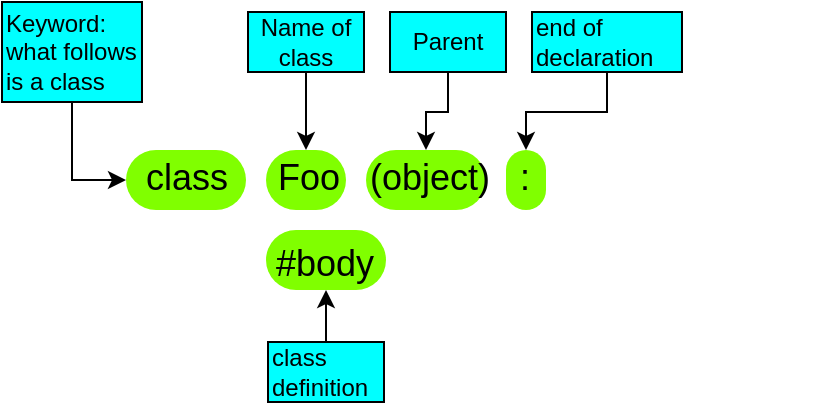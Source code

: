 <mxfile version="12.1.0" type="device" pages="1"><diagram id="P_AlQp83r599jZ5-dp4B" name="Page-1"><mxGraphModel dx="1291" dy="514" grid="1" gridSize="10" guides="1" tooltips="1" connect="1" arrows="1" fold="1" page="1" pageScale="1" pageWidth="850" pageHeight="1100" math="0" shadow="0"><root><mxCell id="0"/><mxCell id="1" parent="0"/><mxCell id="Ddggj5WJ0doEkAB9-DP--10" value="" style="group" vertex="1" connectable="0" parent="1"><mxGeometry x="82" y="144" width="210" height="70" as="geometry"/></mxCell><mxCell id="Ddggj5WJ0doEkAB9-DP--3" value="" style="rounded=1;whiteSpace=wrap;html=1;fillColor=#80FF00;strokeColor=none;arcSize=50;" vertex="1" parent="Ddggj5WJ0doEkAB9-DP--10"><mxGeometry width="60" height="30" as="geometry"/></mxCell><mxCell id="Ddggj5WJ0doEkAB9-DP--4" value="" style="rounded=1;whiteSpace=wrap;html=1;fillColor=#80FF00;strokeColor=none;arcSize=50;" vertex="1" parent="Ddggj5WJ0doEkAB9-DP--10"><mxGeometry x="70" width="40" height="30" as="geometry"/></mxCell><mxCell id="Ddggj5WJ0doEkAB9-DP--6" value="" style="rounded=1;whiteSpace=wrap;html=1;fillColor=#80FF00;strokeColor=none;arcSize=50;" vertex="1" parent="Ddggj5WJ0doEkAB9-DP--10"><mxGeometry x="120" width="60" height="30" as="geometry"/></mxCell><mxCell id="Ddggj5WJ0doEkAB9-DP--7" value="" style="rounded=1;whiteSpace=wrap;html=1;fillColor=#80FF00;strokeColor=none;arcSize=50;" vertex="1" parent="Ddggj5WJ0doEkAB9-DP--10"><mxGeometry x="70" y="40" width="60" height="30" as="geometry"/></mxCell><mxCell id="Ddggj5WJ0doEkAB9-DP--8" value="" style="rounded=1;whiteSpace=wrap;html=1;fillColor=#80FF00;strokeColor=none;arcSize=50;" vertex="1" parent="Ddggj5WJ0doEkAB9-DP--10"><mxGeometry x="190" width="20" height="30" as="geometry"/></mxCell><mxCell id="Ddggj5WJ0doEkAB9-DP--31" style="edgeStyle=orthogonalEdgeStyle;rounded=0;orthogonalLoop=1;jettySize=auto;html=1;exitX=0.5;exitY=1;exitDx=0;exitDy=0;entryX=0;entryY=0.5;entryDx=0;entryDy=0;" edge="1" parent="1" source="Ddggj5WJ0doEkAB9-DP--11" target="Ddggj5WJ0doEkAB9-DP--3"><mxGeometry relative="1" as="geometry"/></mxCell><mxCell id="Ddggj5WJ0doEkAB9-DP--11" value="Keyword: what follows is a class" style="rounded=0;whiteSpace=wrap;html=1;fillColor=#00FFFF;align=left;" vertex="1" parent="1"><mxGeometry x="20" y="70" width="70" height="50" as="geometry"/></mxCell><mxCell id="Ddggj5WJ0doEkAB9-DP--29" style="edgeStyle=orthogonalEdgeStyle;rounded=0;orthogonalLoop=1;jettySize=auto;html=1;exitX=0.5;exitY=1;exitDx=0;exitDy=0;" edge="1" parent="1" source="Ddggj5WJ0doEkAB9-DP--12" target="Ddggj5WJ0doEkAB9-DP--4"><mxGeometry relative="1" as="geometry"/></mxCell><mxCell id="Ddggj5WJ0doEkAB9-DP--12" value="Name of class" style="rounded=0;whiteSpace=wrap;html=1;fillColor=#00FFFF;" vertex="1" parent="1"><mxGeometry x="143" y="75" width="58" height="30" as="geometry"/></mxCell><mxCell id="Ddggj5WJ0doEkAB9-DP--26" style="edgeStyle=orthogonalEdgeStyle;rounded=0;orthogonalLoop=1;jettySize=auto;html=1;exitX=0.5;exitY=1;exitDx=0;exitDy=0;entryX=0.5;entryY=0;entryDx=0;entryDy=0;" edge="1" parent="1" source="Ddggj5WJ0doEkAB9-DP--13" target="Ddggj5WJ0doEkAB9-DP--6"><mxGeometry relative="1" as="geometry"/></mxCell><mxCell id="Ddggj5WJ0doEkAB9-DP--13" value="Parent" style="rounded=0;whiteSpace=wrap;html=1;fillColor=#00FFFF;" vertex="1" parent="1"><mxGeometry x="214" y="75" width="58" height="30" as="geometry"/></mxCell><mxCell id="Ddggj5WJ0doEkAB9-DP--27" style="edgeStyle=orthogonalEdgeStyle;rounded=0;orthogonalLoop=1;jettySize=auto;html=1;exitX=0.5;exitY=1;exitDx=0;exitDy=0;entryX=0.5;entryY=0;entryDx=0;entryDy=0;" edge="1" parent="1" source="Ddggj5WJ0doEkAB9-DP--14" target="Ddggj5WJ0doEkAB9-DP--8"><mxGeometry relative="1" as="geometry"/></mxCell><mxCell id="Ddggj5WJ0doEkAB9-DP--14" value="end of declaration" style="rounded=0;whiteSpace=wrap;html=1;fillColor=#00FFFF;align=left;" vertex="1" parent="1"><mxGeometry x="285" y="75" width="75" height="30" as="geometry"/></mxCell><mxCell id="Ddggj5WJ0doEkAB9-DP--28" style="edgeStyle=orthogonalEdgeStyle;rounded=0;orthogonalLoop=1;jettySize=auto;html=1;exitX=0.5;exitY=0;exitDx=0;exitDy=0;entryX=0.5;entryY=1;entryDx=0;entryDy=0;" edge="1" parent="1" source="Ddggj5WJ0doEkAB9-DP--15" target="Ddggj5WJ0doEkAB9-DP--7"><mxGeometry relative="1" as="geometry"/></mxCell><mxCell id="Ddggj5WJ0doEkAB9-DP--15" value="class definition" style="rounded=0;whiteSpace=wrap;html=1;fillColor=#00FFFF;align=left;" vertex="1" parent="1"><mxGeometry x="153" y="240" width="58" height="30" as="geometry"/></mxCell><mxCell id="Ddggj5WJ0doEkAB9-DP--1" value="&lt;font style=&quot;font-size: 18px&quot;&gt;&amp;nbsp;class&amp;nbsp; &amp;nbsp; &amp;nbsp;Foo&amp;nbsp; &amp;nbsp;(object)&amp;nbsp; &amp;nbsp;:&lt;br&gt;&lt;br&gt;&amp;nbsp; &amp;nbsp; &amp;nbsp; &amp;nbsp; &amp;nbsp; &amp;nbsp; &amp;nbsp; #body&lt;/font&gt;" style="text;html=1;strokeColor=none;fillColor=none;align=left;verticalAlign=middle;whiteSpace=wrap;rounded=0;" vertex="1" parent="1"><mxGeometry x="85" y="130" width="340" height="100" as="geometry"/></mxCell></root></mxGraphModel></diagram></mxfile>